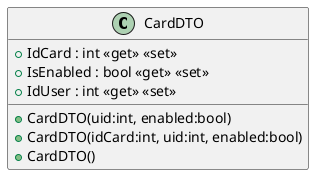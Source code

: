 @startuml
class CardDTO {
    + IdCard : int <<get>> <<set>>
    + IsEnabled : bool <<get>> <<set>>
    + IdUser : int <<get>> <<set>>
    + CardDTO(uid:int, enabled:bool)
    + CardDTO(idCard:int, uid:int, enabled:bool)
    + CardDTO()
}
@enduml
